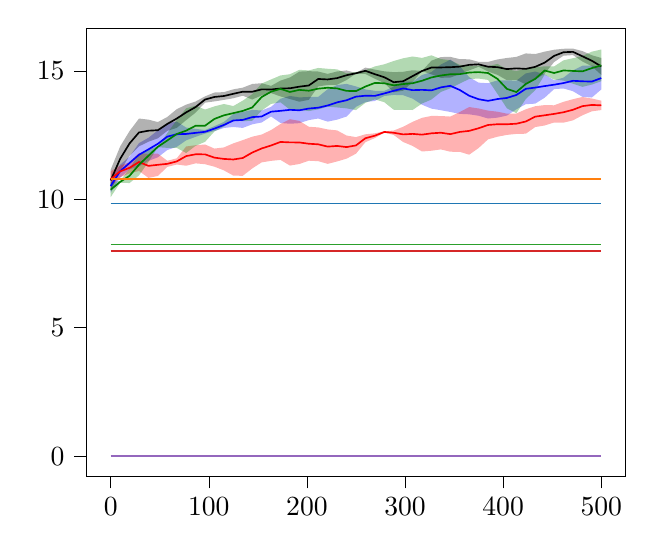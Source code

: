 % This file was created by tikzplotlib v0.9.6.
\begin{tikzpicture}

\definecolor{color0}{rgb}{0.122,0.467,0.706}
\definecolor{color1}{rgb}{1,0.498,0.055}
\definecolor{color2}{rgb}{0.173,0.627,0.173}
\definecolor{color3}{rgb}{0.839,0.153,0.157}
\definecolor{color4}{rgb}{0.58,0.404,0.741}

\begin{axis}[
tick align=outside,
tick pos=left,
x grid style={white!69.02!black},
xmin=-25, xmax=525,
xtick style={color=black},
y grid style={white!69.02!black},
ymin=-0.794, ymax=16.666,
ytick style={color=black}
]
\path [fill=blue, fill opacity=0.3]
(axis cs:0,10.788)
--(axis cs:0,10.262)
--(axis cs:9.615,10.843)
--(axis cs:19.231,11.171)
--(axis cs:28.846,11.284)
--(axis cs:38.462,11.499)
--(axis cs:48.077,11.639)
--(axis cs:57.692,11.921)
--(axis cs:67.308,12.044)
--(axis cs:76.923,12.3)
--(axis cs:86.538,12.436)
--(axis cs:96.154,12.563)
--(axis cs:105.769,12.66)
--(axis cs:115.385,12.781)
--(axis cs:125,12.82)
--(axis cs:134.615,12.784)
--(axis cs:144.231,12.923)
--(axis cs:153.846,12.995)
--(axis cs:163.462,13.228)
--(axis cs:173.077,12.976)
--(axis cs:182.692,12.946)
--(axis cs:192.308,12.969)
--(axis cs:201.923,13.088)
--(axis cs:211.538,13.149)
--(axis cs:221.154,13.028)
--(axis cs:230.769,13.105)
--(axis cs:240.385,13.225)
--(axis cs:250,13.605)
--(axis cs:259.615,13.791)
--(axis cs:269.231,13.833)
--(axis cs:278.846,14.026)
--(axis cs:288.462,14.068)
--(axis cs:298.077,14.057)
--(axis cs:307.692,13.924)
--(axis cs:317.308,13.686)
--(axis cs:326.923,13.535)
--(axis cs:336.538,13.472)
--(axis cs:346.154,13.405)
--(axis cs:355.769,13.33)
--(axis cs:365.385,13.313)
--(axis cs:375,13.257)
--(axis cs:384.615,13.15)
--(axis cs:394.231,13.183)
--(axis cs:403.846,13.265)
--(axis cs:413.462,13.51)
--(axis cs:423.077,13.707)
--(axis cs:432.692,13.729)
--(axis cs:442.308,13.959)
--(axis cs:451.923,14.295)
--(axis cs:461.538,14.319)
--(axis cs:471.154,14.213)
--(axis cs:480.769,13.994)
--(axis cs:490.385,13.967)
--(axis cs:500,14.28)
--(axis cs:500,15.168)
--(axis cs:500,15.168)
--(axis cs:490.385,15.211)
--(axis cs:480.769,15.205)
--(axis cs:471.154,15.024)
--(axis cs:461.538,14.741)
--(axis cs:451.923,14.637)
--(axis cs:442.308,14.868)
--(axis cs:432.692,14.979)
--(axis cs:423.077,14.906)
--(axis cs:413.462,14.623)
--(axis cs:403.846,14.638)
--(axis cs:394.231,14.633)
--(axis cs:384.615,14.524)
--(axis cs:375,14.546)
--(axis cs:365.385,14.76)
--(axis cs:355.769,15.192)
--(axis cs:346.154,15.441)
--(axis cs:336.538,15.252)
--(axis cs:326.923,14.958)
--(axis cs:317.308,14.845)
--(axis cs:307.692,14.583)
--(axis cs:298.077,14.587)
--(axis cs:288.462,14.391)
--(axis cs:278.846,14.225)
--(axis cs:269.231,14.229)
--(axis cs:259.615,14.282)
--(axis cs:250,14.399)
--(axis cs:240.385,14.498)
--(axis cs:230.769,14.454)
--(axis cs:221.154,14.287)
--(axis cs:211.538,13.993)
--(axis cs:201.923,13.989)
--(axis cs:192.308,13.972)
--(axis cs:182.692,14.029)
--(axis cs:173.077,13.919)
--(axis cs:163.462,13.604)
--(axis cs:153.846,13.461)
--(axis cs:144.231,13.485)
--(axis cs:134.615,13.407)
--(axis cs:125,13.326)
--(axis cs:115.385,13.015)
--(axis cs:105.769,12.852)
--(axis cs:96.154,12.7)
--(axis cs:86.538,12.746)
--(axis cs:76.923,12.798)
--(axis cs:67.308,13.031)
--(axis cs:57.692,12.965)
--(axis cs:48.077,12.692)
--(axis cs:38.462,12.397)
--(axis cs:28.846,12.192)
--(axis cs:19.231,11.665)
--(axis cs:9.615,11.349)
--(axis cs:0,10.788)
--cycle;

\path [fill=black, fill opacity=0.3]
(axis cs:0,11.157)
--(axis cs:0,10.322)
--(axis cs:9.615,11.091)
--(axis cs:19.231,11.701)
--(axis cs:28.846,12.065)
--(axis cs:38.462,12.246)
--(axis cs:48.077,12.378)
--(axis cs:57.692,12.668)
--(axis cs:67.308,12.784)
--(axis cs:76.923,13.087)
--(axis cs:86.538,13.378)
--(axis cs:96.154,13.766)
--(axis cs:105.769,13.816)
--(axis cs:115.385,13.875)
--(axis cs:125,13.938)
--(axis cs:134.615,14.038)
--(axis cs:144.231,13.89)
--(axis cs:153.846,14.047)
--(axis cs:163.462,14.139)
--(axis cs:173.077,14.01)
--(axis cs:182.692,13.909)
--(axis cs:192.308,13.804)
--(axis cs:201.923,13.878)
--(axis cs:211.538,14.4)
--(axis cs:221.154,14.454)
--(axis cs:230.769,14.465)
--(axis cs:240.385,14.647)
--(axis cs:250,14.9)
--(axis cs:259.615,14.883)
--(axis cs:269.231,14.698)
--(axis cs:278.846,14.53)
--(axis cs:288.462,14.171)
--(axis cs:298.077,14.232)
--(axis cs:307.692,14.574)
--(axis cs:317.308,14.996)
--(axis cs:326.923,14.87)
--(axis cs:336.538,14.734)
--(axis cs:346.154,14.745)
--(axis cs:355.769,14.879)
--(axis cs:365.385,15.023)
--(axis cs:375,15.164)
--(axis cs:384.615,14.98)
--(axis cs:394.231,14.849)
--(axis cs:403.846,14.64)
--(axis cs:413.462,14.657)
--(axis cs:423.077,14.479)
--(axis cs:432.692,14.663)
--(axis cs:442.308,14.898)
--(axis cs:451.923,15.349)
--(axis cs:461.538,15.596)
--(axis cs:471.154,15.62)
--(axis cs:480.769,15.371)
--(axis cs:490.385,15.183)
--(axis cs:500,14.849)
--(axis cs:500,15.508)
--(axis cs:500,15.508)
--(axis cs:490.385,15.614)
--(axis cs:480.769,15.776)
--(axis cs:471.154,15.872)
--(axis cs:461.538,15.866)
--(axis cs:451.923,15.828)
--(axis cs:442.308,15.754)
--(axis cs:432.692,15.661)
--(axis cs:423.077,15.685)
--(axis cs:413.462,15.549)
--(axis cs:403.846,15.508)
--(axis cs:394.231,15.449)
--(axis cs:384.615,15.355)
--(axis cs:375,15.356)
--(axis cs:365.385,15.456)
--(axis cs:355.769,15.461)
--(axis cs:346.154,15.551)
--(axis cs:336.538,15.543)
--(axis cs:326.923,15.401)
--(axis cs:317.308,15.003)
--(axis cs:307.692,15.029)
--(axis cs:298.077,14.969)
--(axis cs:288.462,14.955)
--(axis cs:278.846,14.987)
--(axis cs:269.231,15.054)
--(axis cs:259.615,15.133)
--(axis cs:250,14.923)
--(axis cs:240.385,15.022)
--(axis cs:230.769,14.982)
--(axis cs:221.154,14.888)
--(axis cs:211.538,14.98)
--(axis cs:201.923,14.994)
--(axis cs:192.308,14.976)
--(axis cs:182.692,14.746)
--(axis cs:173.077,14.626)
--(axis cs:163.462,14.421)
--(axis cs:153.846,14.524)
--(axis cs:144.231,14.494)
--(axis cs:134.615,14.351)
--(axis cs:125,14.286)
--(axis cs:115.385,14.177)
--(axis cs:105.769,14.162)
--(axis cs:96.154,14.012)
--(axis cs:86.538,13.813)
--(axis cs:76.923,13.689)
--(axis cs:67.308,13.513)
--(axis cs:57.692,13.21)
--(axis cs:48.077,13.012)
--(axis cs:38.462,13.105)
--(axis cs:28.846,13.149)
--(axis cs:19.231,12.66)
--(axis cs:9.615,12.059)
--(axis cs:0,11.157)
--cycle;

\path [fill=red, fill opacity=0.3]
(axis cs:0,11.088)
--(axis cs:0,10.488)
--(axis cs:9.615,10.864)
--(axis cs:19.231,11.012)
--(axis cs:28.846,11.108)
--(axis cs:38.462,10.837)
--(axis cs:48.077,10.912)
--(axis cs:57.692,11.264)
--(axis cs:67.308,11.358)
--(axis cs:76.923,11.311)
--(axis cs:86.538,11.403)
--(axis cs:96.154,11.37)
--(axis cs:105.769,11.273)
--(axis cs:115.385,11.13)
--(axis cs:125,10.925)
--(axis cs:134.615,10.918)
--(axis cs:144.231,11.205)
--(axis cs:153.846,11.441)
--(axis cs:163.462,11.501)
--(axis cs:173.077,11.537)
--(axis cs:182.692,11.316)
--(axis cs:192.308,11.378)
--(axis cs:201.923,11.506)
--(axis cs:211.538,11.488)
--(axis cs:221.154,11.384)
--(axis cs:230.769,11.477)
--(axis cs:240.385,11.586)
--(axis cs:250,11.779)
--(axis cs:259.615,12.229)
--(axis cs:269.231,12.387)
--(axis cs:278.846,12.602)
--(axis cs:288.462,12.508)
--(axis cs:298.077,12.235)
--(axis cs:307.692,12.082)
--(axis cs:317.308,11.865)
--(axis cs:326.923,11.895)
--(axis cs:336.538,11.946)
--(axis cs:346.154,11.856)
--(axis cs:355.769,11.852)
--(axis cs:365.385,11.74)
--(axis cs:375,12.001)
--(axis cs:384.615,12.338)
--(axis cs:394.231,12.44)
--(axis cs:403.846,12.512)
--(axis cs:413.462,12.549)
--(axis cs:423.077,12.558)
--(axis cs:432.692,12.817)
--(axis cs:442.308,12.878)
--(axis cs:451.923,12.994)
--(axis cs:461.538,12.988)
--(axis cs:471.154,13.078)
--(axis cs:480.769,13.275)
--(axis cs:490.385,13.43)
--(axis cs:500,13.479)
--(axis cs:500,13.845)
--(axis cs:500,13.845)
--(axis cs:490.385,13.928)
--(axis cs:480.769,13.988)
--(axis cs:471.154,13.902)
--(axis cs:461.538,13.8)
--(axis cs:451.923,13.665)
--(axis cs:442.308,13.672)
--(axis cs:432.692,13.629)
--(axis cs:423.077,13.509)
--(axis cs:413.462,13.344)
--(axis cs:403.846,13.339)
--(axis cs:394.231,13.415)
--(axis cs:384.615,13.457)
--(axis cs:375,13.541)
--(axis cs:365.385,13.596)
--(axis cs:355.769,13.402)
--(axis cs:346.154,13.226)
--(axis cs:336.538,13.246)
--(axis cs:326.923,13.251)
--(axis cs:317.308,13.176)
--(axis cs:307.692,13.02)
--(axis cs:298.077,12.827)
--(axis cs:288.462,12.682)
--(axis cs:278.846,12.65)
--(axis cs:269.231,12.573)
--(axis cs:259.615,12.535)
--(axis cs:250,12.426)
--(axis cs:240.385,12.487)
--(axis cs:230.769,12.686)
--(axis cs:221.154,12.725)
--(axis cs:211.538,12.803)
--(axis cs:201.923,12.829)
--(axis cs:192.308,13.055)
--(axis cs:182.692,13.124)
--(axis cs:173.077,12.937)
--(axis cs:163.462,12.699)
--(axis cs:153.846,12.525)
--(axis cs:144.231,12.441)
--(axis cs:134.615,12.307)
--(axis cs:125,12.182)
--(axis cs:115.385,12.023)
--(axis cs:105.769,11.979)
--(axis cs:96.154,12.138)
--(axis cs:86.538,12.108)
--(axis cs:76.923,12.061)
--(axis cs:67.308,11.598)
--(axis cs:57.692,11.504)
--(axis cs:48.077,11.781)
--(axis cs:38.462,11.772)
--(axis cs:28.846,11.805)
--(axis cs:19.231,11.446)
--(axis cs:9.615,11.317)
--(axis cs:0,11.088)
--cycle;

\path [fill=green!50!black, fill opacity=0.3]
(axis cs:0,10.666)
--(axis cs:0,10.089)
--(axis cs:9.615,10.643)
--(axis cs:19.231,10.637)
--(axis cs:28.846,10.932)
--(axis cs:38.462,11.458)
--(axis cs:48.077,12.033)
--(axis cs:57.692,12.006)
--(axis cs:67.308,12.004)
--(axis cs:76.923,11.806)
--(axis cs:86.538,12.086)
--(axis cs:96.154,12.24)
--(axis cs:105.769,12.646)
--(axis cs:115.385,12.833)
--(axis cs:125,13.084)
--(axis cs:134.615,13.045)
--(axis cs:144.231,13.061)
--(axis cs:153.846,13.46)
--(axis cs:163.462,13.718)
--(axis cs:173.077,13.779)
--(axis cs:182.692,13.493)
--(axis cs:192.308,13.486)
--(axis cs:201.923,13.44)
--(axis cs:211.538,13.506)
--(axis cs:221.154,13.61)
--(axis cs:230.769,13.58)
--(axis cs:240.385,13.545)
--(axis cs:250,13.477)
--(axis cs:259.615,13.761)
--(axis cs:269.231,13.894)
--(axis cs:278.846,13.786)
--(axis cs:288.462,13.491)
--(axis cs:298.077,13.487)
--(axis cs:307.692,13.481)
--(axis cs:317.308,13.732)
--(axis cs:326.923,13.889)
--(axis cs:336.538,14.184)
--(axis cs:346.154,14.326)
--(axis cs:355.769,14.513)
--(axis cs:365.385,14.688)
--(axis cs:375,14.705)
--(axis cs:384.615,14.653)
--(axis cs:394.231,14.108)
--(axis cs:403.846,13.546)
--(axis cs:413.462,13.358)
--(axis cs:423.077,13.911)
--(axis cs:432.692,14.252)
--(axis cs:442.308,14.854)
--(axis cs:451.923,14.666)
--(axis cs:461.538,14.625)
--(axis cs:471.154,14.505)
--(axis cs:480.769,14.384)
--(axis cs:490.385,14.47)
--(axis cs:500,14.602)
--(axis cs:500,15.837)
--(axis cs:500,15.837)
--(axis cs:490.385,15.752)
--(axis cs:480.769,15.588)
--(axis cs:471.154,15.499)
--(axis cs:461.538,15.416)
--(axis cs:451.923,15.178)
--(axis cs:442.308,15.184)
--(axis cs:432.692,15.136)
--(axis cs:423.077,15.076)
--(axis cs:413.462,15.003)
--(axis cs:403.846,15.061)
--(axis cs:394.231,15.277)
--(axis cs:384.615,15.189)
--(axis cs:375,15.209)
--(axis cs:365.385,15.191)
--(axis cs:355.769,15.242)
--(axis cs:346.154,15.419)
--(axis cs:336.538,15.466)
--(axis cs:326.923,15.61)
--(axis cs:317.308,15.51)
--(axis cs:307.692,15.565)
--(axis cs:298.077,15.495)
--(axis cs:288.462,15.39)
--(axis cs:278.846,15.26)
--(axis cs:269.231,15.179)
--(axis cs:259.615,15.028)
--(axis cs:250,14.959)
--(axis cs:240.385,14.908)
--(axis cs:230.769,15.064)
--(axis cs:221.154,15.087)
--(axis cs:211.538,15.118)
--(axis cs:201.923,15.024)
--(axis cs:192.308,15.045)
--(axis cs:182.692,14.875)
--(axis cs:173.077,14.826)
--(axis cs:163.462,14.671)
--(axis cs:153.846,14.511)
--(axis cs:144.231,14.097)
--(axis cs:134.615,13.847)
--(axis cs:125,13.635)
--(axis cs:115.385,13.716)
--(axis cs:105.769,13.623)
--(axis cs:96.154,13.498)
--(axis cs:86.538,13.649)
--(axis cs:76.923,13.548)
--(axis cs:67.308,13.088)
--(axis cs:57.692,12.582)
--(axis cs:48.077,12.063)
--(axis cs:38.462,11.94)
--(axis cs:28.846,11.768)
--(axis cs:19.231,11.2)
--(axis cs:9.615,10.719)
--(axis cs:0,10.666)
--cycle;

\addplot [semithick, blue]
table {%
0 10.525
9.615 11.096
19.231 11.418
28.846 11.738
38.462 11.948
48.077 12.165
57.692 12.443
67.308 12.538
76.923 12.549
86.538 12.591
96.154 12.631
105.769 12.756
115.385 12.898
125 13.073
134.615 13.095
144.231 13.204
153.846 13.228
163.462 13.416
173.077 13.448
182.692 13.488
192.308 13.47
201.923 13.538
211.538 13.571
221.154 13.657
230.769 13.779
240.385 13.861
250 14.002
259.615 14.037
269.231 14.031
278.846 14.126
288.462 14.229
298.077 14.322
307.692 14.254
317.308 14.266
326.923 14.246
336.538 14.362
346.154 14.423
355.769 14.261
365.385 14.036
375 13.901
384.615 13.837
394.231 13.908
403.846 13.951
413.462 14.066
423.077 14.306
432.692 14.354
442.308 14.413
451.923 14.466
461.538 14.53
471.154 14.618
480.769 14.599
490.385 14.589
500 14.724
};
\addplot [semithick, black]
table {%
0 10.74
9.615 11.575
19.231 12.18
28.846 12.607
38.462 12.675
48.077 12.695
57.692 12.939
67.308 13.148
76.923 13.388
86.538 13.595
96.154 13.889
105.769 13.989
115.385 14.026
125 14.112
134.615 14.194
144.231 14.192
153.846 14.285
163.462 14.28
173.077 14.318
182.692 14.327
192.308 14.39
201.923 14.436
211.538 14.69
221.154 14.671
230.769 14.724
240.385 14.835
250 14.912
259.615 15.008
269.231 14.876
278.846 14.758
288.462 14.563
298.077 14.601
307.692 14.801
317.308 15.0
326.923 15.135
336.538 15.138
346.154 15.148
355.769 15.17
365.385 15.239
375 15.26
384.615 15.167
394.231 15.149
403.846 15.074
413.462 15.103
423.077 15.082
432.692 15.162
442.308 15.326
451.923 15.589
461.538 15.731
471.154 15.746
480.769 15.574
490.385 15.399
500 15.178
};
\addplot [semithick, red]
table {%
0 10.788
9.615 11.09
19.231 11.229
28.846 11.457
38.462 11.305
48.077 11.347
57.692 11.384
67.308 11.478
76.923 11.686
86.538 11.756
96.154 11.754
105.769 11.626
115.385 11.576
125 11.554
134.615 11.612
144.231 11.823
153.846 11.983
163.462 12.1
173.077 12.237
182.692 12.22
192.308 12.217
201.923 12.167
211.538 12.145
221.154 12.055
230.769 12.082
240.385 12.037
250 12.102
259.615 12.382
269.231 12.48
278.846 12.626
288.462 12.595
298.077 12.531
307.692 12.551
317.308 12.521
326.923 12.573
336.538 12.596
346.154 12.541
355.769 12.627
365.385 12.668
375 12.771
384.615 12.898
394.231 12.927
403.846 12.926
413.462 12.947
423.077 13.033
432.692 13.223
442.308 13.275
451.923 13.329
461.538 13.394
471.154 13.49
480.769 13.631
490.385 13.679
500 13.662
};
\addplot [semithick, green!50!black]
table {%
0 10.378
9.615 10.681
19.231 10.918
28.846 11.35
38.462 11.699
48.077 12.048
57.692 12.294
67.308 12.546
76.923 12.677
86.538 12.868
96.154 12.869
105.769 13.134
115.385 13.274
125 13.359
134.615 13.446
144.231 13.579
153.846 13.985
163.462 14.195
173.077 14.303
182.692 14.184
192.308 14.265
201.923 14.232
211.538 14.312
221.154 14.348
230.769 14.322
240.385 14.226
250 14.218
259.615 14.394
269.231 14.536
278.846 14.523
288.462 14.441
298.077 14.491
307.692 14.523
317.308 14.621
326.923 14.749
336.538 14.825
346.154 14.873
355.769 14.877
365.385 14.94
375 14.957
384.615 14.921
394.231 14.693
403.846 14.303
413.462 14.181
423.077 14.493
432.692 14.694
442.308 15.019
451.923 14.922
461.538 15.021
471.154 15.002
480.769 14.986
490.385 15.111
500 15.219
};
\addplot [semithick, color0]
table {%
0 9.838
9.615 9.838
19.231 9.838
28.846 9.838
38.462 9.838
48.077 9.838
57.692 9.838
67.308 9.838
76.923 9.838
86.538 9.838
96.154 9.838
105.769 9.838
115.385 9.838
125 9.838
134.615 9.838
144.231 9.838
153.846 9.838
163.462 9.838
173.077 9.838
182.692 9.838
192.308 9.838
201.923 9.838
211.538 9.838
221.154 9.838
230.769 9.838
240.385 9.838
250 9.838
259.615 9.838
269.231 9.838
278.846 9.838
288.462 9.838
298.077 9.838
307.692 9.838
317.308 9.838
326.923 9.838
336.538 9.838
346.154 9.838
355.769 9.838
365.385 9.838
375 9.838
384.615 9.838
394.231 9.838
403.846 9.838
413.462 9.838
423.077 9.838
432.692 9.838
442.308 9.838
451.923 9.838
461.538 9.838
471.154 9.838
480.769 9.838
490.385 9.838
500 9.838
};
\addplot [semithick, color1]
table {%
0 10.8
9.615 10.8
19.231 10.8
28.846 10.8
38.462 10.8
48.077 10.8
57.692 10.8
67.308 10.8
76.923 10.8
86.538 10.8
96.154 10.8
105.769 10.8
115.385 10.8
125 10.8
134.615 10.8
144.231 10.8
153.846 10.8
163.462 10.8
173.077 10.8
182.692 10.8
192.308 10.8
201.923 10.8
211.538 10.8
221.154 10.8
230.769 10.8
240.385 10.8
250 10.8
259.615 10.8
269.231 10.8
278.846 10.8
288.462 10.8
298.077 10.8
307.692 10.8
317.308 10.8
326.923 10.8
336.538 10.8
346.154 10.8
355.769 10.8
365.385 10.8
375 10.8
384.615 10.8
394.231 10.8
403.846 10.8
413.462 10.8
423.077 10.8
432.692 10.8
442.308 10.8
451.923 10.8
461.538 10.8
471.154 10.8
480.769 10.8
490.385 10.8
500 10.8
};
\addplot [semithick, color2]
table {%
0 8.24
9.615 8.24
19.231 8.24
28.846 8.24
38.462 8.24
48.077 8.24
57.692 8.24
67.308 8.24
76.923 8.24
86.538 8.24
96.154 8.24
105.769 8.24
115.385 8.24
125 8.24
134.615 8.24
144.231 8.24
153.846 8.24
163.462 8.24
173.077 8.24
182.692 8.24
192.308 8.24
201.923 8.24
211.538 8.24
221.154 8.24
230.769 8.24
240.385 8.24
250 8.24
259.615 8.24
269.231 8.24
278.846 8.24
288.462 8.24
298.077 8.24
307.692 8.24
317.308 8.24
326.923 8.24
336.538 8.24
346.154 8.24
355.769 8.24
365.385 8.24
375 8.24
384.615 8.24
394.231 8.24
403.846 8.24
413.462 8.24
423.077 8.24
432.692 8.24
442.308 8.24
451.923 8.24
461.538 8.24
471.154 8.24
480.769 8.24
490.385 8.24
500 8.24
};
\addplot [semithick, color3]
table {%
0 8
9.615 8
19.231 8
28.846 8
38.462 8
48.077 8
57.692 8
67.308 8
76.923 8
86.538 8
96.154 8
105.769 8
115.385 8
125 8
134.615 8
144.231 8
153.846 8
163.462 8
173.077 8
182.692 8
192.308 8
201.923 8
211.538 8
221.154 8
230.769 8
240.385 8
250 8
259.615 8
269.231 8
278.846 8
288.462 8
298.077 8
307.692 8
317.308 8
326.923 8
336.538 8
346.154 8
355.769 8
365.385 8
375 8
384.615 8
394.231 8
403.846 8
413.462 8
423.077 8
432.692 8
442.308 8
451.923 8
461.538 8
471.154 8
480.769 8
490.385 8
500 8
};
\addplot [semithick, color4]
table {%
0 0
9.615 0
19.231 0
28.846 0
38.462 0
48.077 0
57.692 0
67.308 0
76.923 0
86.538 0
96.154 0
105.769 0
115.385 0
125 0
134.615 0
144.231 0
153.846 0
163.462 0
173.077 0
182.692 0
192.308 0
201.923 0
211.538 0
221.154 0
230.769 0
240.385 0
250 0
259.615 0
269.231 0
278.846 0
288.462 0
298.077 0
307.692 0
317.308 0
326.923 0
336.538 0
346.154 0
355.769 0
365.385 0
375 0
384.615 0
394.231 0
403.846 0
413.462 0
423.077 0
432.692 0
442.308 0
451.923 0
461.538 0
471.154 0
480.769 0
490.385 0
500 0
};
\end{axis}

\end{tikzpicture}
